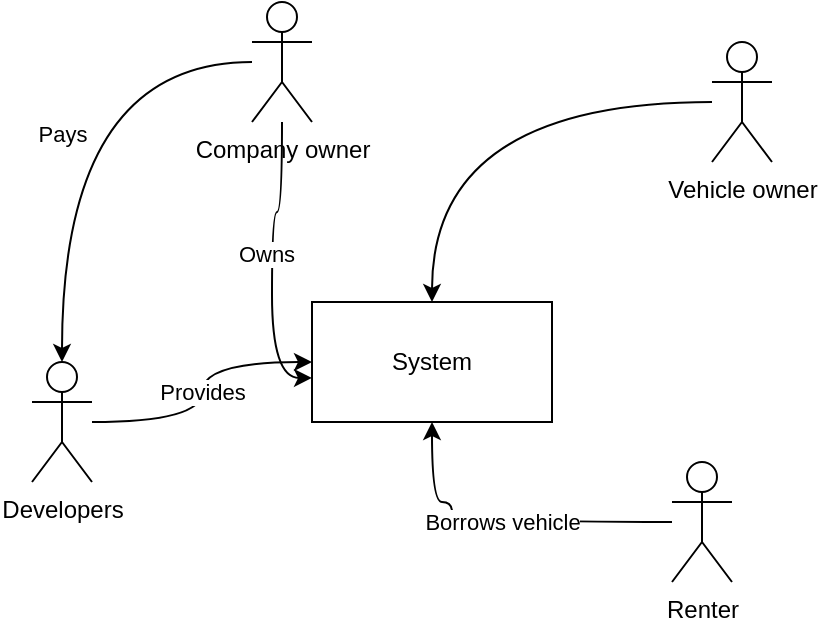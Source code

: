 <mxfile version="17.4.2" type="device"><diagram id="aSNcGXxrm_pzXDz5nvkO" name="Page-1"><mxGraphModel dx="1088" dy="891" grid="1" gridSize="10" guides="1" tooltips="1" connect="1" arrows="1" fold="1" page="1" pageScale="1" pageWidth="827" pageHeight="1169" math="0" shadow="0"><root><mxCell id="0"/><mxCell id="1" parent="0"/><mxCell id="C9hSX2NYmzL88fADO3tb-15" style="edgeStyle=orthogonalEdgeStyle;curved=1;orthogonalLoop=1;jettySize=auto;html=1;entryX=0.5;entryY=0;entryDx=0;entryDy=0;" parent="1" source="C9hSX2NYmzL88fADO3tb-1" target="C9hSX2NYmzL88fADO3tb-13" edge="1"><mxGeometry relative="1" as="geometry"/></mxCell><mxCell id="C9hSX2NYmzL88fADO3tb-1" value="Vehicle owner" style="shape=umlActor;verticalLabelPosition=bottom;verticalAlign=top;html=1;outlineConnect=0;" parent="1" vertex="1"><mxGeometry x="480" y="100" width="30" height="60" as="geometry"/></mxCell><mxCell id="C9hSX2NYmzL88fADO3tb-18" value="Provides" style="edgeStyle=orthogonalEdgeStyle;curved=1;orthogonalLoop=1;jettySize=auto;html=1;" parent="1" source="C9hSX2NYmzL88fADO3tb-4" target="C9hSX2NYmzL88fADO3tb-13" edge="1"><mxGeometry relative="1" as="geometry"/></mxCell><mxCell id="C9hSX2NYmzL88fADO3tb-4" value="Developers" style="shape=umlActor;verticalLabelPosition=bottom;verticalAlign=top;html=1;outlineConnect=0;" parent="1" vertex="1"><mxGeometry x="140" y="260" width="30" height="60" as="geometry"/></mxCell><mxCell id="C9hSX2NYmzL88fADO3tb-9" value="Borrows vehicle" style="edgeStyle=orthogonalEdgeStyle;orthogonalLoop=1;jettySize=auto;html=1;curved=1;entryX=0.5;entryY=1;entryDx=0;entryDy=0;" parent="1" source="C9hSX2NYmzL88fADO3tb-5" target="C9hSX2NYmzL88fADO3tb-13" edge="1"><mxGeometry relative="1" as="geometry"><Array as="points"><mxPoint x="350" y="340"/><mxPoint x="350" y="330"/><mxPoint x="340" y="330"/></Array></mxGeometry></mxCell><mxCell id="C9hSX2NYmzL88fADO3tb-5" value="Renter" style="shape=umlActor;verticalLabelPosition=bottom;verticalAlign=top;html=1;outlineConnect=0;" parent="1" vertex="1"><mxGeometry x="460" y="310" width="30" height="60" as="geometry"/></mxCell><mxCell id="C9hSX2NYmzL88fADO3tb-7" style="edgeStyle=orthogonalEdgeStyle;orthogonalLoop=1;jettySize=auto;html=1;curved=1;" parent="1" source="C9hSX2NYmzL88fADO3tb-6" target="C9hSX2NYmzL88fADO3tb-4" edge="1"><mxGeometry relative="1" as="geometry"/></mxCell><mxCell id="C9hSX2NYmzL88fADO3tb-8" value="Pays" style="edgeLabel;html=1;align=center;verticalAlign=middle;resizable=0;points=[];" parent="C9hSX2NYmzL88fADO3tb-7" vertex="1" connectable="0"><mxGeometry x="0.067" relative="1" as="geometry"><mxPoint as="offset"/></mxGeometry></mxCell><mxCell id="C9hSX2NYmzL88fADO3tb-16" style="edgeStyle=orthogonalEdgeStyle;curved=1;orthogonalLoop=1;jettySize=auto;html=1;entryX=0;entryY=0.633;entryDx=0;entryDy=0;entryPerimeter=0;" parent="1" source="C9hSX2NYmzL88fADO3tb-6" target="C9hSX2NYmzL88fADO3tb-13" edge="1"><mxGeometry relative="1" as="geometry"/></mxCell><mxCell id="C9hSX2NYmzL88fADO3tb-17" value="Owns" style="edgeLabel;html=1;align=center;verticalAlign=middle;resizable=0;points=[];" parent="C9hSX2NYmzL88fADO3tb-16" vertex="1" connectable="0"><mxGeometry x="-0.072" y="-3" relative="1" as="geometry"><mxPoint as="offset"/></mxGeometry></mxCell><mxCell id="C9hSX2NYmzL88fADO3tb-6" value="Company owner" style="shape=umlActor;verticalLabelPosition=bottom;verticalAlign=top;html=1;outlineConnect=0;" parent="1" vertex="1"><mxGeometry x="250" y="80" width="30" height="60" as="geometry"/></mxCell><mxCell id="C9hSX2NYmzL88fADO3tb-13" value="System" style="rounded=0;whiteSpace=wrap;html=1;" parent="1" vertex="1"><mxGeometry x="280" y="230" width="120" height="60" as="geometry"/></mxCell></root></mxGraphModel></diagram></mxfile>